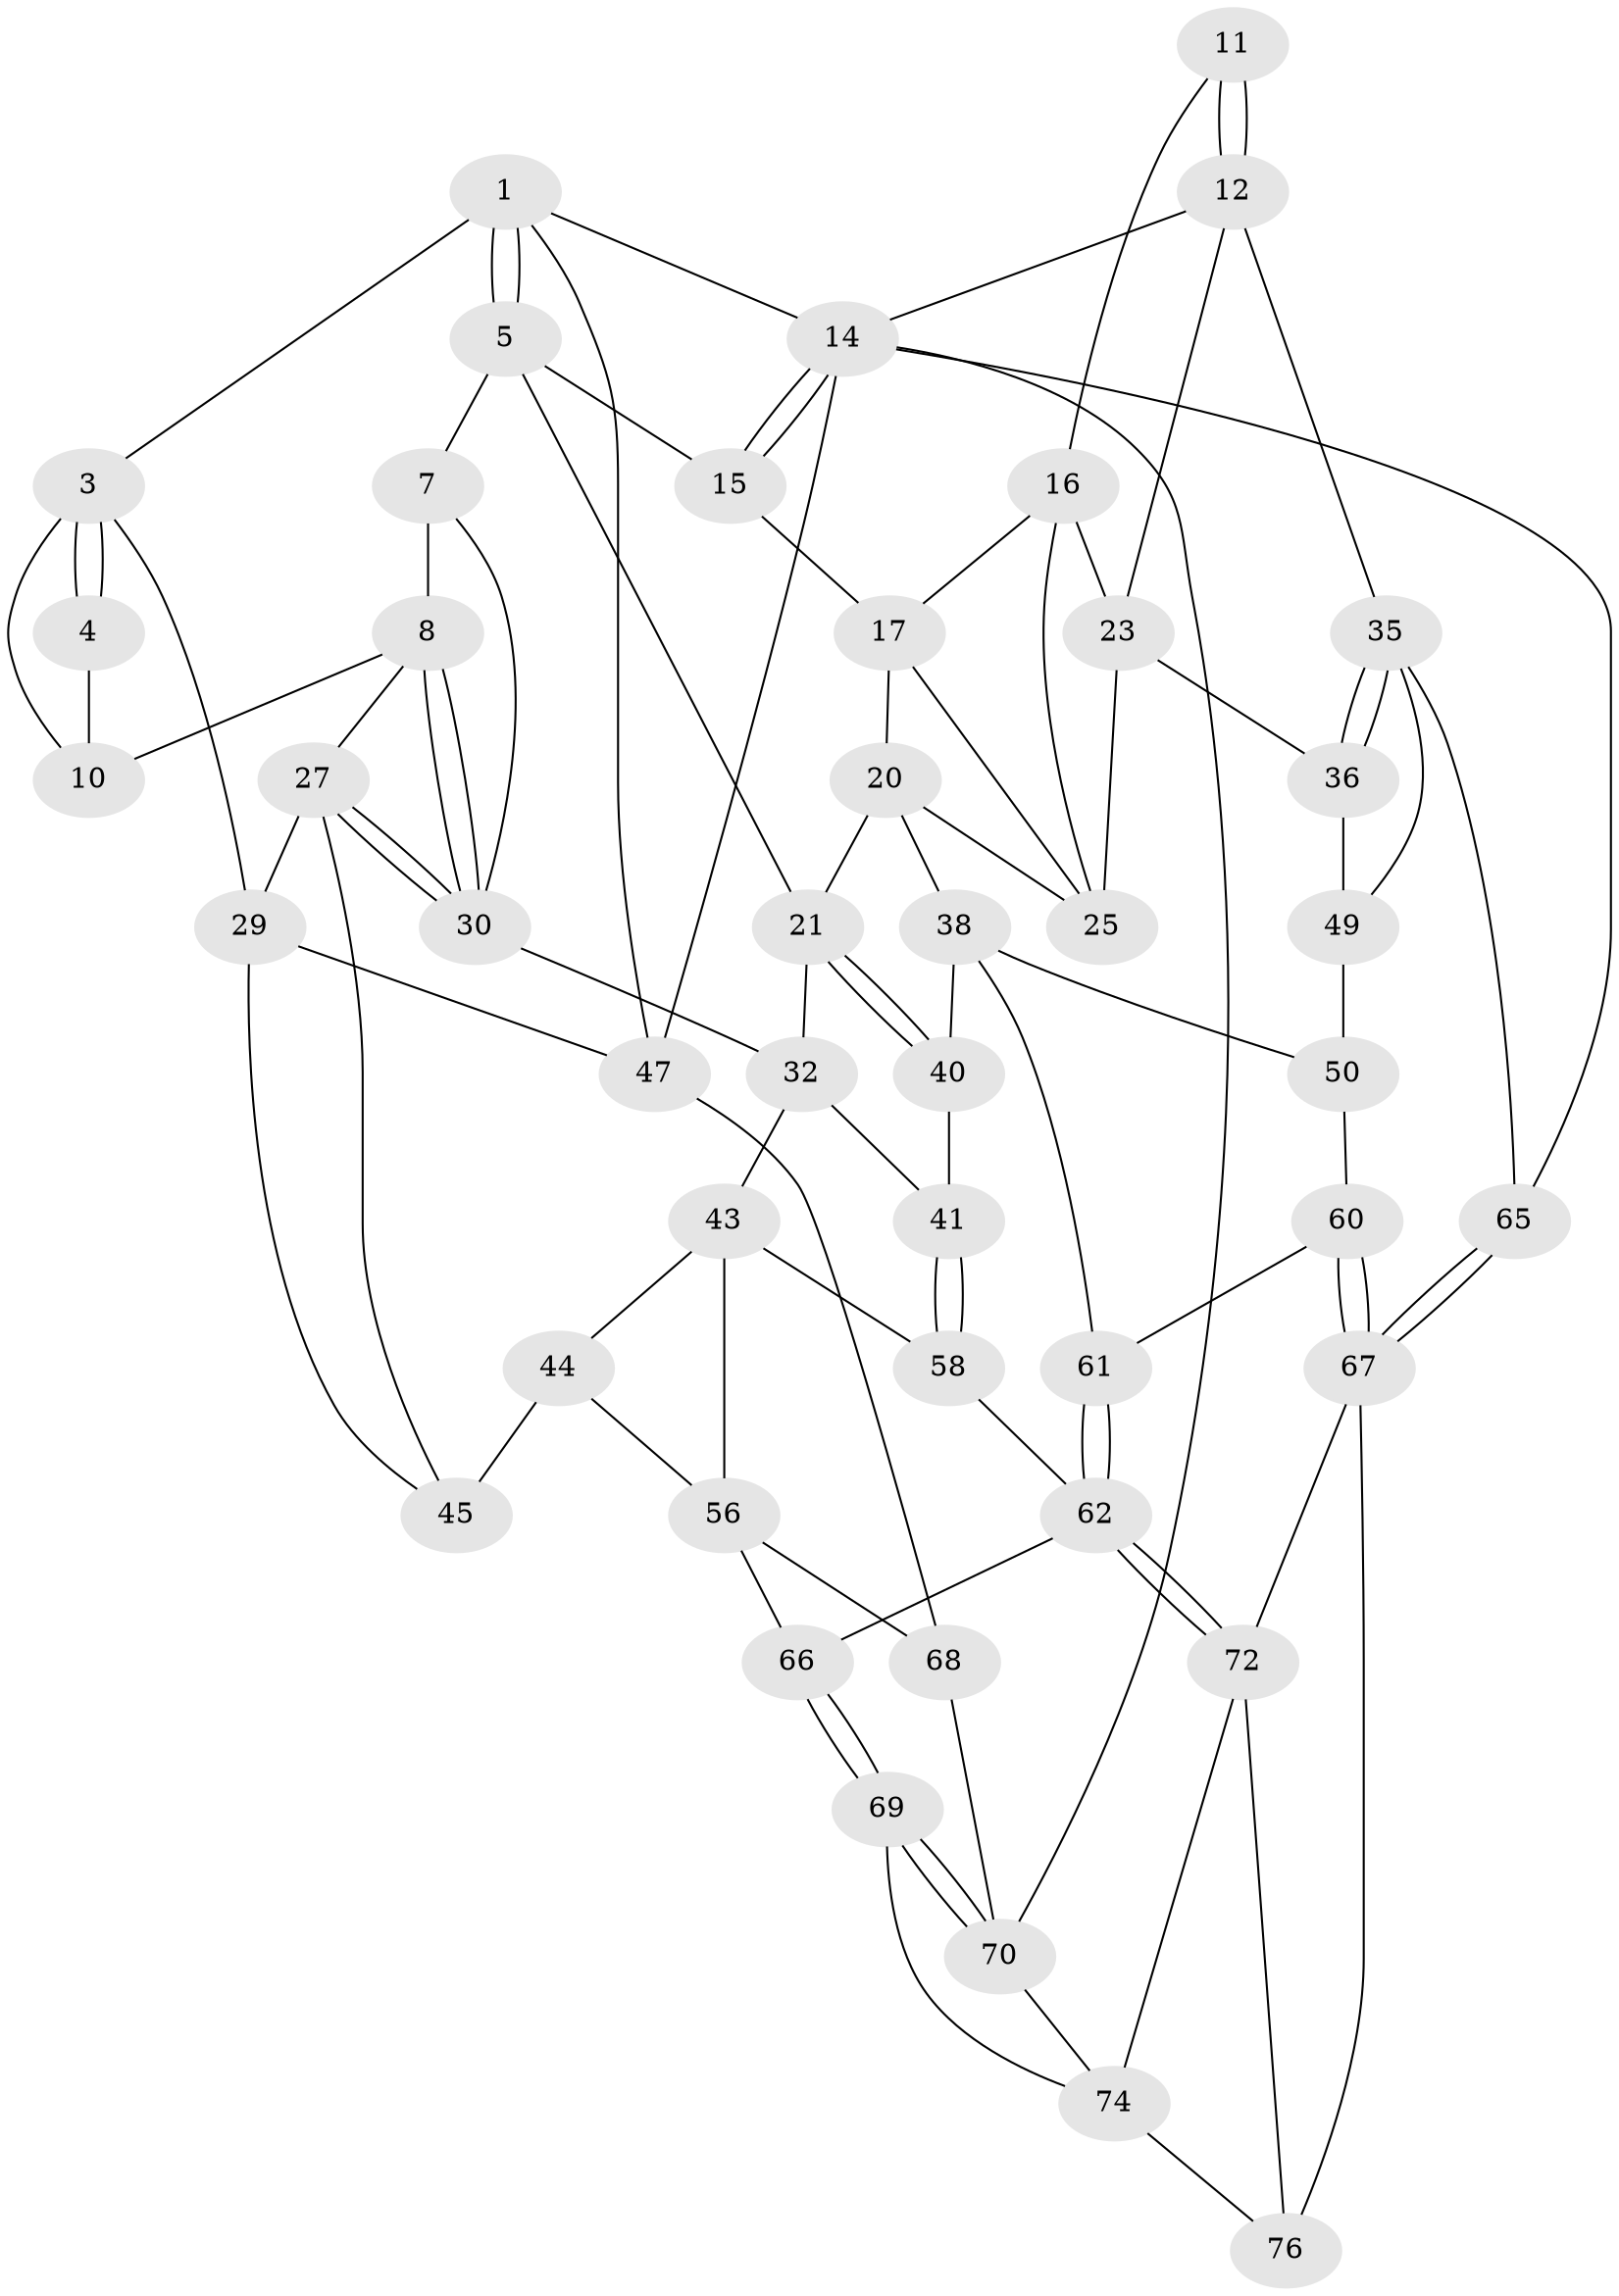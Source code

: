 // Generated by graph-tools (version 1.1) at 2025/52/02/27/25 19:52:38]
// undirected, 46 vertices, 97 edges
graph export_dot {
graph [start="1"]
  node [color=gray90,style=filled];
  1 [pos="+0.31321520579843565+0",super="+2"];
  3 [pos="+0+0.17844147901882002",super="+26"];
  4 [pos="+0.09598689693225436+0.10143903342693947"];
  5 [pos="+0.3517169887069011+0",super="+6"];
  7 [pos="+0.2957828020000607+0.14885700581103326"];
  8 [pos="+0.19588676142473463+0.21471504243765957",super="+9"];
  10 [pos="+0.0979707184600644+0.2048488920018587"];
  11 [pos="+0.8094500103912987+0.1444473243708658"];
  12 [pos="+0.8365533402581543+0.23268653343556056",super="+13"];
  14 [pos="+1+0",super="+64"];
  15 [pos="+0.7282312866985323+0",super="+18"];
  16 [pos="+0.6461048177315244+0.1607791268509745",super="+24"];
  17 [pos="+0.508823593510743+0",super="+19"];
  20 [pos="+0.5091037704840329+0.2770882298599708",super="+37"];
  21 [pos="+0.4275165724777581+0.3466096022172835",super="+22"];
  23 [pos="+0.8287062391745449+0.2401487608644202",super="+33"];
  25 [pos="+0.6691474150887056+0.289862773151498",super="+34"];
  27 [pos="+0.11456131829148734+0.39762049996486604",super="+28"];
  29 [pos="+0+0.48500397686994295",super="+46"];
  30 [pos="+0.14970845424063847+0.37622015118198604",super="+31"];
  32 [pos="+0.3734671152093678+0.3547038072174901",super="+42"];
  35 [pos="+1+0.43780624867789475",super="+52"];
  36 [pos="+0.8794810424539719+0.46609209615504776"];
  38 [pos="+0.626249795297039+0.5009450208525165",super="+39"];
  40 [pos="+0.574650558304772+0.5119053595851883"];
  41 [pos="+0.4974726311240622+0.5548821835101682"];
  43 [pos="+0.2977458658100994+0.5321193816672936",super="+55"];
  44 [pos="+0.2539318509427541+0.5298231388504118",super="+54"];
  45 [pos="+0.21103105048450474+0.5000697758269188",super="+51"];
  47 [pos="+0+0.9699055861511146",super="+48"];
  49 [pos="+0.8568616317249391+0.5610827147834699",super="+53"];
  50 [pos="+0.6632704542597713+0.5333268717057109",super="+59"];
  56 [pos="+0.2513432617964323+0.7534827545502101",super="+57"];
  58 [pos="+0.4371405824468791+0.6069260504193398"];
  60 [pos="+0.7703701190717537+0.7625845700008611"];
  61 [pos="+0.6187228656117298+0.6508729881770445"];
  62 [pos="+0.5290085089003413+0.7855586725212723",super="+63"];
  65 [pos="+1+0.7478979810237817"];
  66 [pos="+0.3370945311684649+0.7841062071872619"];
  67 [pos="+0.7754689000315753+0.8064914757690594",super="+75"];
  68 [pos="+0.1842891503542444+0.7653577124608261",super="+71"];
  69 [pos="+0.3837212037478037+1"];
  70 [pos="+0.3114719026330099+1",super="+77"];
  72 [pos="+0.5347994429935342+0.7965958950769177",super="+73"];
  74 [pos="+0.4954308545255668+0.9064697886249302",super="+78"];
  76 [pos="+0.7642754954850055+0.9606225785391216"];
  1 -- 5;
  1 -- 5;
  1 -- 3;
  1 -- 14;
  1 -- 47;
  3 -- 4;
  3 -- 4;
  3 -- 10;
  3 -- 29;
  4 -- 10;
  5 -- 7;
  5 -- 21;
  5 -- 15;
  7 -- 8;
  7 -- 30;
  8 -- 30;
  8 -- 30;
  8 -- 10;
  8 -- 27;
  11 -- 12;
  11 -- 12;
  11 -- 16;
  12 -- 23;
  12 -- 35;
  12 -- 14;
  14 -- 15;
  14 -- 15;
  14 -- 65;
  14 -- 70;
  14 -- 47;
  15 -- 17;
  16 -- 17;
  16 -- 25;
  16 -- 23;
  17 -- 20;
  17 -- 25;
  20 -- 21;
  20 -- 38;
  20 -- 25;
  21 -- 40;
  21 -- 40;
  21 -- 32;
  23 -- 36;
  23 -- 25;
  27 -- 30;
  27 -- 30;
  27 -- 29;
  27 -- 45;
  29 -- 47;
  29 -- 45;
  30 -- 32;
  32 -- 41;
  32 -- 43;
  35 -- 36;
  35 -- 36;
  35 -- 65;
  35 -- 49;
  36 -- 49;
  38 -- 50;
  38 -- 40;
  38 -- 61;
  40 -- 41;
  41 -- 58;
  41 -- 58;
  43 -- 44;
  43 -- 56;
  43 -- 58;
  44 -- 45 [weight=2];
  44 -- 56;
  47 -- 68 [weight=2];
  49 -- 50 [weight=2];
  50 -- 60;
  56 -- 66;
  56 -- 68;
  58 -- 62;
  60 -- 61;
  60 -- 67;
  60 -- 67;
  61 -- 62;
  61 -- 62;
  62 -- 72;
  62 -- 72;
  62 -- 66;
  65 -- 67;
  65 -- 67;
  66 -- 69;
  66 -- 69;
  67 -- 72;
  67 -- 76;
  68 -- 70;
  69 -- 70;
  69 -- 70;
  69 -- 74;
  70 -- 74;
  72 -- 74;
  72 -- 76;
  74 -- 76;
}
